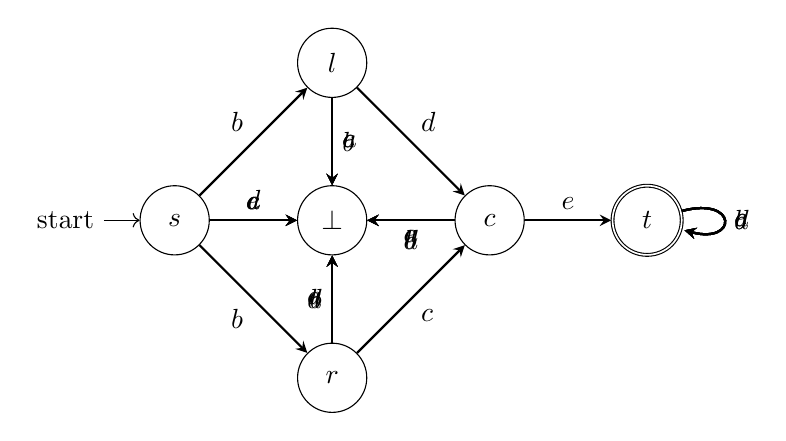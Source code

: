 \begin{tikzpicture}[
    every edge/.style={draw,auto}
]
	\node[state, initial] (A) at (0,0) {$s$};
	\node[state] at (2,2) (B)  {$l$};
	\node[state] at (2,-2) (C) {$r$};
	\node[state] at (4,0) (D)  {$c$};
	\node[state,accepting] at (6,0) (E) {$t$};
	\node[state] at (2,0) (BOT) {$\bot$};

    \path[->, thick, >=stealth]
	(A) edge node[] {$b$} (B)
	(A) edge node[swap] {$b$} (C)
	(B) edge node[] {$d$} (D)
	(C) edge node[swap] {$c$} (D)
	(D) edge node[] {$e$} (E)
	(A) edge node[] {$a$} (BOT)
	(A) edge node[] {$c$} (BOT)
	(A) edge node[] {$d$} (BOT)
	(A) edge node[] {$e$} (BOT)
	(B) edge node[] {$a$} (BOT)
	(B) edge node[] {$b$} (BOT)
	(B) edge node[] {$c$} (BOT)
	(B) edge node[] {$e$} (BOT)
	(C) edge node[] {$a$} (BOT)
	(C) edge node[] {$b$} (BOT)
	(C) edge node[] {$d$} (BOT)
	(C) edge node[] {$e$} (BOT)
	(D) edge node[] {$a$} (BOT)
	(D) edge node[] {$b$} (BOT)
	(D) edge node[] {$d$} (BOT)
	(D) edge node[] {$e$} (BOT)
	(E) edge[loop right] node[swap] {$a$} (E)
	(E) edge[loop right] node[swap] {$b$} (E)
	(E) edge[loop right] node[swap] {$c$} (E)
	(E) edge[loop right] node[swap] {$d$} (E)
	(E) edge[loop right] node[swap] {$e$} (E)
    ;
\end{tikzpicture}
